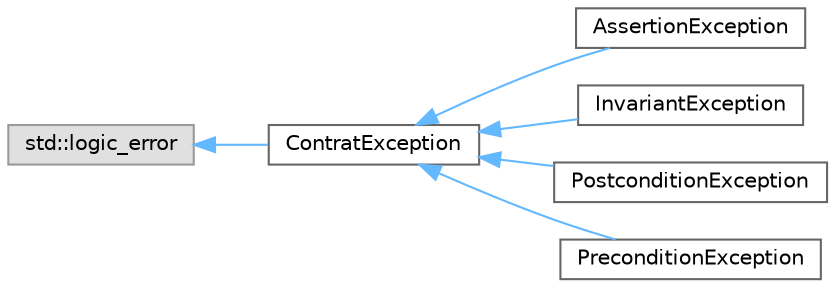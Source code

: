 digraph "Graphical Class Hierarchy"
{
 // LATEX_PDF_SIZE
  bgcolor="transparent";
  edge [fontname=Helvetica,fontsize=10,labelfontname=Helvetica,labelfontsize=10];
  node [fontname=Helvetica,fontsize=10,shape=box,height=0.2,width=0.4];
  rankdir="LR";
  Node0 [id="Node000000",label="std::logic_error",height=0.2,width=0.4,color="grey60", fillcolor="#E0E0E0", style="filled",tooltip=" "];
  Node0 -> Node1 [id="edge4_Node000000_Node000001",dir="back",color="steelblue1",style="solid",tooltip=" "];
  Node1 [id="Node000001",label="ContratException",height=0.2,width=0.4,color="grey40", fillcolor="white", style="filled",URL="$class_contrat_exception.html",tooltip="Classe de base des exceptions de contrat."];
  Node1 -> Node2 [id="edge5_Node000001_Node000002",dir="back",color="steelblue1",style="solid",tooltip=" "];
  Node2 [id="Node000002",label="AssertionException",height=0.2,width=0.4,color="grey40", fillcolor="white", style="filled",URL="$class_assertion_exception.html",tooltip="Classe pour la gestion des erreurs d'assertion."];
  Node1 -> Node3 [id="edge6_Node000001_Node000003",dir="back",color="steelblue1",style="solid",tooltip=" "];
  Node3 [id="Node000003",label="InvariantException",height=0.2,width=0.4,color="grey40", fillcolor="white", style="filled",URL="$class_invariant_exception.html",tooltip="Classe pour la gestion des erreurs d'invariant."];
  Node1 -> Node4 [id="edge7_Node000001_Node000004",dir="back",color="steelblue1",style="solid",tooltip=" "];
  Node4 [id="Node000004",label="PostconditionException",height=0.2,width=0.4,color="grey40", fillcolor="white", style="filled",URL="$class_postcondition_exception.html",tooltip="Classe pour la gestion des erreurs de postcondition."];
  Node1 -> Node5 [id="edge8_Node000001_Node000005",dir="back",color="steelblue1",style="solid",tooltip=" "];
  Node5 [id="Node000005",label="PreconditionException",height=0.2,width=0.4,color="grey40", fillcolor="white", style="filled",URL="$class_precondition_exception.html",tooltip="Classe pour la gestion des erreurs de précondition."];
}
